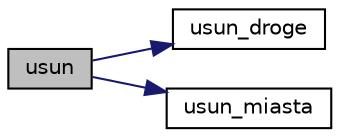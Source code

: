 digraph "usun"
{
  edge [fontname="Helvetica",fontsize="10",labelfontname="Helvetica",labelfontsize="10"];
  node [fontname="Helvetica",fontsize="10",shape=record];
  rankdir="LR";
  Node14 [label="usun",height=0.2,width=0.4,color="black", fillcolor="grey75", style="filled", fontcolor="black"];
  Node14 -> Node15 [color="midnightblue",fontsize="10",style="solid",fontname="Helvetica"];
  Node15 [label="usun_droge",height=0.2,width=0.4,color="black", fillcolor="white", style="filled",URL="$funkcje_8cpp.html#ac0a252aeb91478531356e348d2154d3d"];
  Node14 -> Node16 [color="midnightblue",fontsize="10",style="solid",fontname="Helvetica"];
  Node16 [label="usun_miasta",height=0.2,width=0.4,color="black", fillcolor="white", style="filled",URL="$funkcje_8cpp.html#aa23ae00d9a969716225cac3bcecc6d66"];
}
